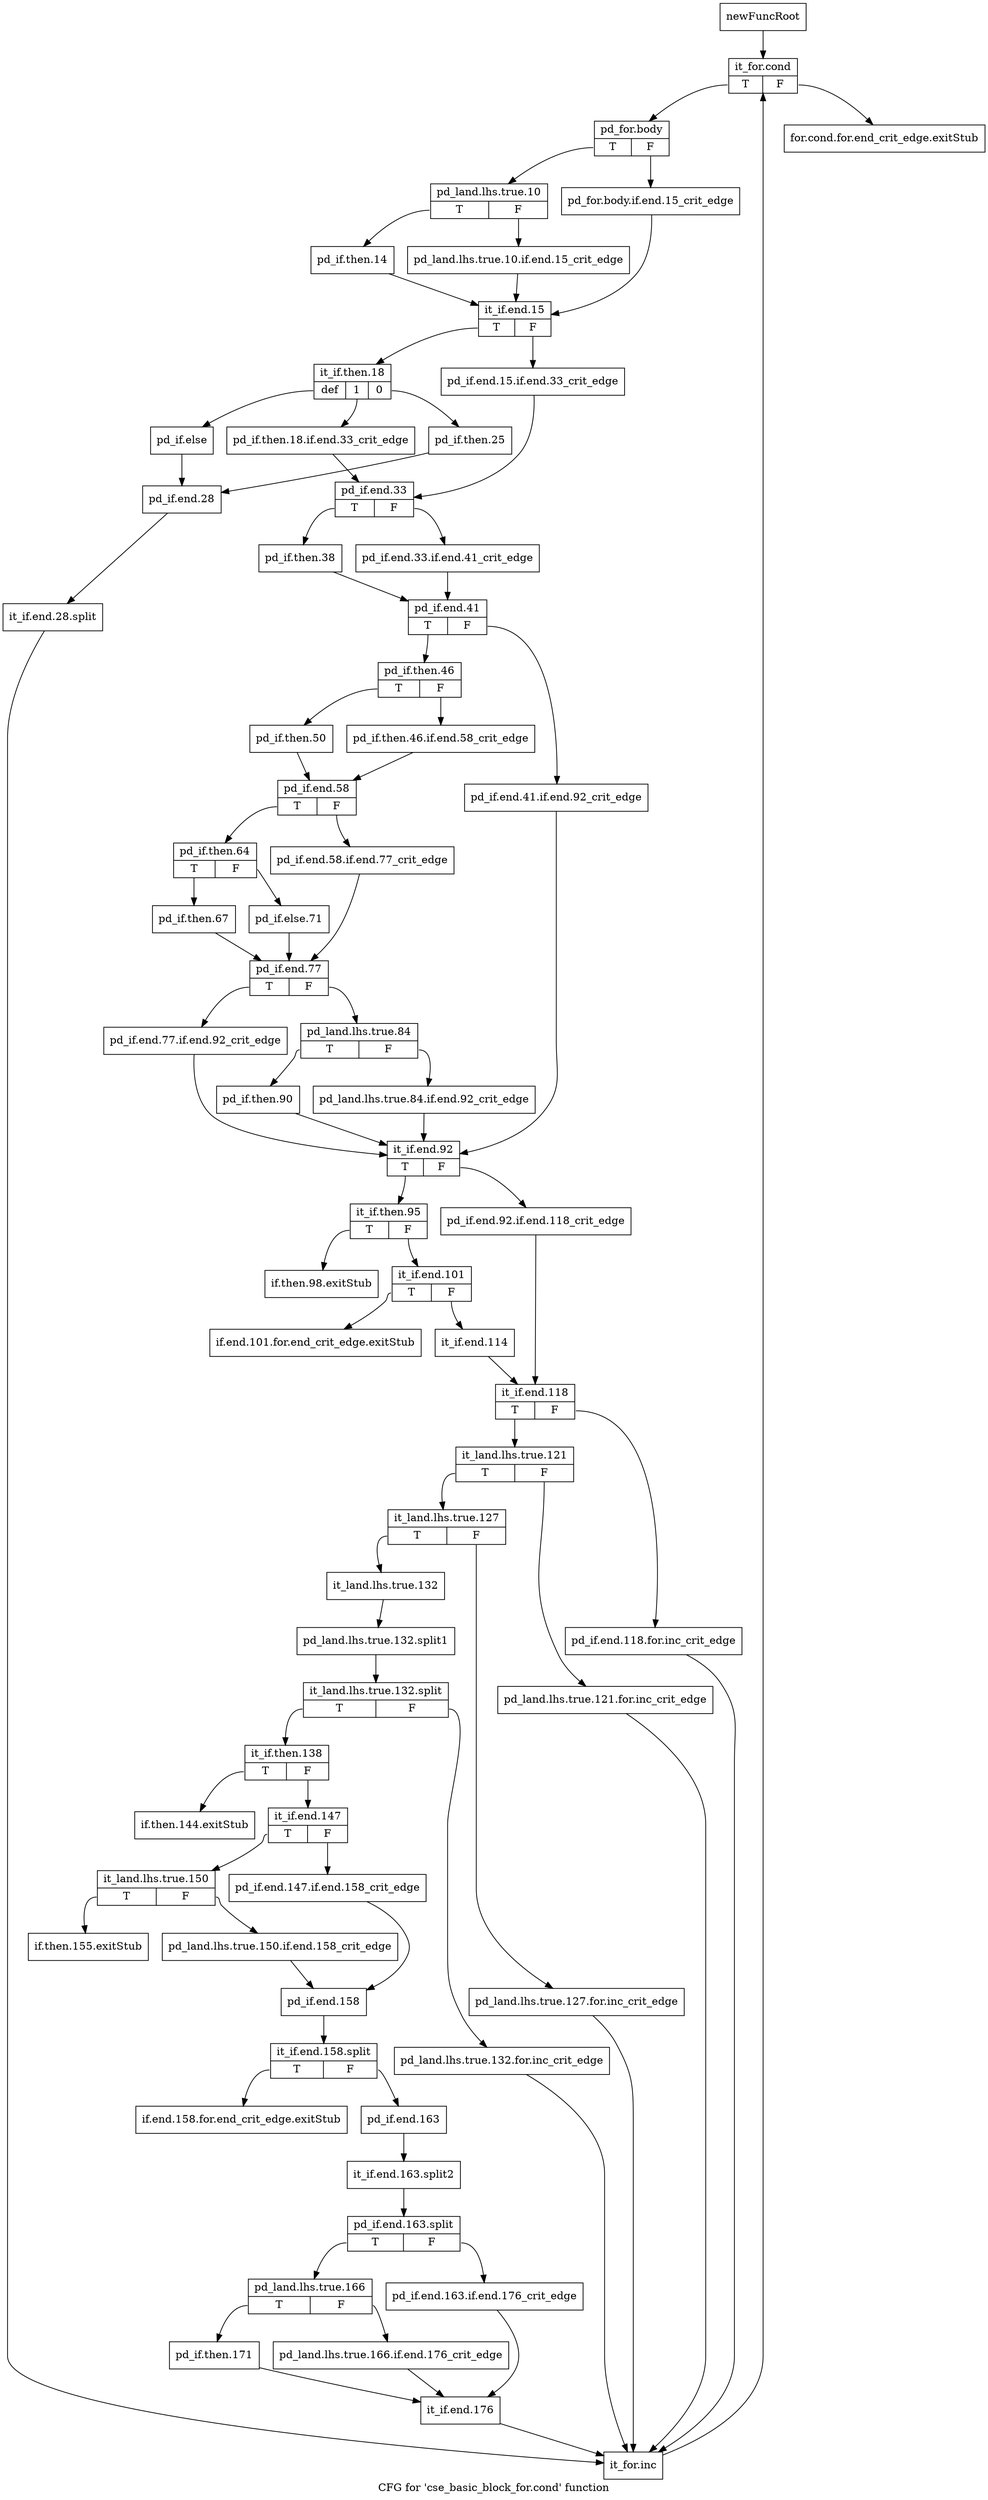 digraph "CFG for 'cse_basic_block_for.cond' function" {
	label="CFG for 'cse_basic_block_for.cond' function";

	Node0xa803ac0 [shape=record,label="{newFuncRoot}"];
	Node0xa803ac0 -> Node0xa803cf0;
	Node0xa803b10 [shape=record,label="{for.cond.for.end_crit_edge.exitStub}"];
	Node0xa803b60 [shape=record,label="{if.then.98.exitStub}"];
	Node0xa803bb0 [shape=record,label="{if.end.101.for.end_crit_edge.exitStub}"];
	Node0xa803c00 [shape=record,label="{if.then.144.exitStub}"];
	Node0xa803c50 [shape=record,label="{if.then.155.exitStub}"];
	Node0xa803ca0 [shape=record,label="{if.end.158.for.end_crit_edge.exitStub}"];
	Node0xa803cf0 [shape=record,label="{it_for.cond|{<s0>T|<s1>F}}"];
	Node0xa803cf0:s0 -> Node0xa803d40;
	Node0xa803cf0:s1 -> Node0xa803b10;
	Node0xa803d40 [shape=record,label="{pd_for.body|{<s0>T|<s1>F}}"];
	Node0xa803d40:s0 -> Node0xa803de0;
	Node0xa803d40:s1 -> Node0xa803d90;
	Node0xa803d90 [shape=record,label="{pd_for.body.if.end.15_crit_edge}"];
	Node0xa803d90 -> Node0xa803ed0;
	Node0xa803de0 [shape=record,label="{pd_land.lhs.true.10|{<s0>T|<s1>F}}"];
	Node0xa803de0:s0 -> Node0xa803e80;
	Node0xa803de0:s1 -> Node0xa803e30;
	Node0xa803e30 [shape=record,label="{pd_land.lhs.true.10.if.end.15_crit_edge}"];
	Node0xa803e30 -> Node0xa803ed0;
	Node0xa803e80 [shape=record,label="{pd_if.then.14}"];
	Node0xa803e80 -> Node0xa803ed0;
	Node0xa803ed0 [shape=record,label="{it_if.end.15|{<s0>T|<s1>F}}"];
	Node0xa803ed0:s0 -> Node0xa803f70;
	Node0xa803ed0:s1 -> Node0xa803f20;
	Node0xa803f20 [shape=record,label="{pd_if.end.15.if.end.33_crit_edge}"];
	Node0xa803f20 -> Node0xa804060;
	Node0xa803f70 [shape=record,label="{it_if.then.18|{<s0>def|<s1>1|<s2>0}}"];
	Node0xa803f70:s0 -> Node0xa804dd0;
	Node0xa803f70:s1 -> Node0xa804010;
	Node0xa803f70:s2 -> Node0xa803fc0;
	Node0xa803fc0 [shape=record,label="{pd_if.then.25}"];
	Node0xa803fc0 -> Node0xa804e20;
	Node0xa804010 [shape=record,label="{pd_if.then.18.if.end.33_crit_edge}"];
	Node0xa804010 -> Node0xa804060;
	Node0xa804060 [shape=record,label="{pd_if.end.33|{<s0>T|<s1>F}}"];
	Node0xa804060:s0 -> Node0xa804100;
	Node0xa804060:s1 -> Node0xa8040b0;
	Node0xa8040b0 [shape=record,label="{pd_if.end.33.if.end.41_crit_edge}"];
	Node0xa8040b0 -> Node0xa804150;
	Node0xa804100 [shape=record,label="{pd_if.then.38}"];
	Node0xa804100 -> Node0xa804150;
	Node0xa804150 [shape=record,label="{pd_if.end.41|{<s0>T|<s1>F}}"];
	Node0xa804150:s0 -> Node0xa8041f0;
	Node0xa804150:s1 -> Node0xa8041a0;
	Node0xa8041a0 [shape=record,label="{pd_if.end.41.if.end.92_crit_edge}"];
	Node0xa8041a0 -> Node0xa804600;
	Node0xa8041f0 [shape=record,label="{pd_if.then.46|{<s0>T|<s1>F}}"];
	Node0xa8041f0:s0 -> Node0xa804290;
	Node0xa8041f0:s1 -> Node0xa804240;
	Node0xa804240 [shape=record,label="{pd_if.then.46.if.end.58_crit_edge}"];
	Node0xa804240 -> Node0xa8042e0;
	Node0xa804290 [shape=record,label="{pd_if.then.50}"];
	Node0xa804290 -> Node0xa8042e0;
	Node0xa8042e0 [shape=record,label="{pd_if.end.58|{<s0>T|<s1>F}}"];
	Node0xa8042e0:s0 -> Node0xa804380;
	Node0xa8042e0:s1 -> Node0xa804330;
	Node0xa804330 [shape=record,label="{pd_if.end.58.if.end.77_crit_edge}"];
	Node0xa804330 -> Node0xa804470;
	Node0xa804380 [shape=record,label="{pd_if.then.64|{<s0>T|<s1>F}}"];
	Node0xa804380:s0 -> Node0xa804420;
	Node0xa804380:s1 -> Node0xa8043d0;
	Node0xa8043d0 [shape=record,label="{pd_if.else.71}"];
	Node0xa8043d0 -> Node0xa804470;
	Node0xa804420 [shape=record,label="{pd_if.then.67}"];
	Node0xa804420 -> Node0xa804470;
	Node0xa804470 [shape=record,label="{pd_if.end.77|{<s0>T|<s1>F}}"];
	Node0xa804470:s0 -> Node0xa8045b0;
	Node0xa804470:s1 -> Node0xa8044c0;
	Node0xa8044c0 [shape=record,label="{pd_land.lhs.true.84|{<s0>T|<s1>F}}"];
	Node0xa8044c0:s0 -> Node0xa804560;
	Node0xa8044c0:s1 -> Node0xa804510;
	Node0xa804510 [shape=record,label="{pd_land.lhs.true.84.if.end.92_crit_edge}"];
	Node0xa804510 -> Node0xa804600;
	Node0xa804560 [shape=record,label="{pd_if.then.90}"];
	Node0xa804560 -> Node0xa804600;
	Node0xa8045b0 [shape=record,label="{pd_if.end.77.if.end.92_crit_edge}"];
	Node0xa8045b0 -> Node0xa804600;
	Node0xa804600 [shape=record,label="{it_if.end.92|{<s0>T|<s1>F}}"];
	Node0xa804600:s0 -> Node0xa8046a0;
	Node0xa804600:s1 -> Node0xa804650;
	Node0xa804650 [shape=record,label="{pd_if.end.92.if.end.118_crit_edge}"];
	Node0xa804650 -> Node0xa804790;
	Node0xa8046a0 [shape=record,label="{it_if.then.95|{<s0>T|<s1>F}}"];
	Node0xa8046a0:s0 -> Node0xa803b60;
	Node0xa8046a0:s1 -> Node0xa8046f0;
	Node0xa8046f0 [shape=record,label="{it_if.end.101|{<s0>T|<s1>F}}"];
	Node0xa8046f0:s0 -> Node0xa803bb0;
	Node0xa8046f0:s1 -> Node0xa804740;
	Node0xa804740 [shape=record,label="{it_if.end.114}"];
	Node0xa804740 -> Node0xa804790;
	Node0xa804790 [shape=record,label="{it_if.end.118|{<s0>T|<s1>F}}"];
	Node0xa804790:s0 -> Node0xa804830;
	Node0xa804790:s1 -> Node0xa8047e0;
	Node0xa8047e0 [shape=record,label="{pd_if.end.118.for.inc_crit_edge}"];
	Node0xa8047e0 -> Node0xa804e70;
	Node0xa804830 [shape=record,label="{it_land.lhs.true.121|{<s0>T|<s1>F}}"];
	Node0xa804830:s0 -> Node0xa8048d0;
	Node0xa804830:s1 -> Node0xa804880;
	Node0xa804880 [shape=record,label="{pd_land.lhs.true.121.for.inc_crit_edge}"];
	Node0xa804880 -> Node0xa804e70;
	Node0xa8048d0 [shape=record,label="{it_land.lhs.true.127|{<s0>T|<s1>F}}"];
	Node0xa8048d0:s0 -> Node0xa804970;
	Node0xa8048d0:s1 -> Node0xa804920;
	Node0xa804920 [shape=record,label="{pd_land.lhs.true.127.for.inc_crit_edge}"];
	Node0xa804920 -> Node0xa804e70;
	Node0xa804970 [shape=record,label="{it_land.lhs.true.132}"];
	Node0xa804970 -> Node0xf4085c0;
	Node0xf4085c0 [shape=record,label="{pd_land.lhs.true.132.split1}"];
	Node0xf4085c0 -> Node0xf408b80;
	Node0xf408b80 [shape=record,label="{it_land.lhs.true.132.split|{<s0>T|<s1>F}}"];
	Node0xf408b80:s0 -> Node0xa804a10;
	Node0xf408b80:s1 -> Node0xa8049c0;
	Node0xa8049c0 [shape=record,label="{pd_land.lhs.true.132.for.inc_crit_edge}"];
	Node0xa8049c0 -> Node0xa804e70;
	Node0xa804a10 [shape=record,label="{it_if.then.138|{<s0>T|<s1>F}}"];
	Node0xa804a10:s0 -> Node0xa803c00;
	Node0xa804a10:s1 -> Node0xa804a60;
	Node0xa804a60 [shape=record,label="{it_if.end.147|{<s0>T|<s1>F}}"];
	Node0xa804a60:s0 -> Node0xa804b00;
	Node0xa804a60:s1 -> Node0xa804ab0;
	Node0xa804ab0 [shape=record,label="{pd_if.end.147.if.end.158_crit_edge}"];
	Node0xa804ab0 -> Node0xa804ba0;
	Node0xa804b00 [shape=record,label="{it_land.lhs.true.150|{<s0>T|<s1>F}}"];
	Node0xa804b00:s0 -> Node0xa803c50;
	Node0xa804b00:s1 -> Node0xa804b50;
	Node0xa804b50 [shape=record,label="{pd_land.lhs.true.150.if.end.158_crit_edge}"];
	Node0xa804b50 -> Node0xa804ba0;
	Node0xa804ba0 [shape=record,label="{pd_if.end.158}"];
	Node0xa804ba0 -> Node0xf408200;
	Node0xf408200 [shape=record,label="{it_if.end.158.split|{<s0>T|<s1>F}}"];
	Node0xf408200:s0 -> Node0xa803ca0;
	Node0xf408200:s1 -> Node0xa804bf0;
	Node0xa804bf0 [shape=record,label="{pd_if.end.163}"];
	Node0xa804bf0 -> Node0xf3e5620;
	Node0xf3e5620 [shape=record,label="{it_if.end.163.split2}"];
	Node0xf3e5620 -> Node0xf3e5870;
	Node0xf3e5870 [shape=record,label="{pd_if.end.163.split|{<s0>T|<s1>F}}"];
	Node0xf3e5870:s0 -> Node0xa804c90;
	Node0xf3e5870:s1 -> Node0xa804c40;
	Node0xa804c40 [shape=record,label="{pd_if.end.163.if.end.176_crit_edge}"];
	Node0xa804c40 -> Node0xa804d80;
	Node0xa804c90 [shape=record,label="{pd_land.lhs.true.166|{<s0>T|<s1>F}}"];
	Node0xa804c90:s0 -> Node0xa804d30;
	Node0xa804c90:s1 -> Node0xa804ce0;
	Node0xa804ce0 [shape=record,label="{pd_land.lhs.true.166.if.end.176_crit_edge}"];
	Node0xa804ce0 -> Node0xa804d80;
	Node0xa804d30 [shape=record,label="{pd_if.then.171}"];
	Node0xa804d30 -> Node0xa804d80;
	Node0xa804d80 [shape=record,label="{it_if.end.176}"];
	Node0xa804d80 -> Node0xa804e70;
	Node0xa804dd0 [shape=record,label="{pd_if.else}"];
	Node0xa804dd0 -> Node0xa804e20;
	Node0xa804e20 [shape=record,label="{pd_if.end.28}"];
	Node0xa804e20 -> Node0xf3e55a0;
	Node0xf3e55a0 [shape=record,label="{it_if.end.28.split}"];
	Node0xf3e55a0 -> Node0xa804e70;
	Node0xa804e70 [shape=record,label="{it_for.inc}"];
	Node0xa804e70 -> Node0xa803cf0;
}
